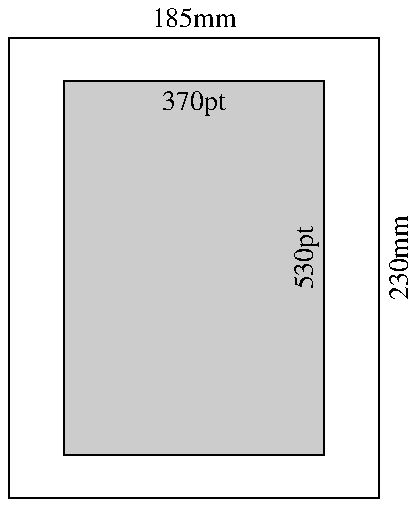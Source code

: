 .PS

P: box width 1.85 ht 2.3

B: box width 1.3 ht 1.87 at P filled 0.2

box invis "185mm" "" at P.n
line up 0.1 invis "" "230mm"  at P.e+(0.03,0) aligned

box invis "" "370pt" at B.n-(0,0.03)
line up 0.1 invis "530pt" "" at B.e aligned
.PE
